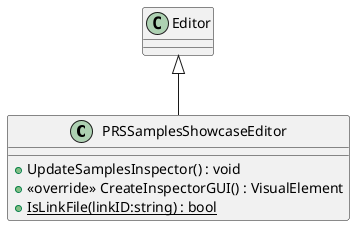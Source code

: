 @startuml
class PRSSamplesShowcaseEditor {
    + UpdateSamplesInspector() : void
    + <<override>> CreateInspectorGUI() : VisualElement
    + {static} IsLinkFile(linkID:string) : bool
}
Editor <|-- PRSSamplesShowcaseEditor
@enduml
